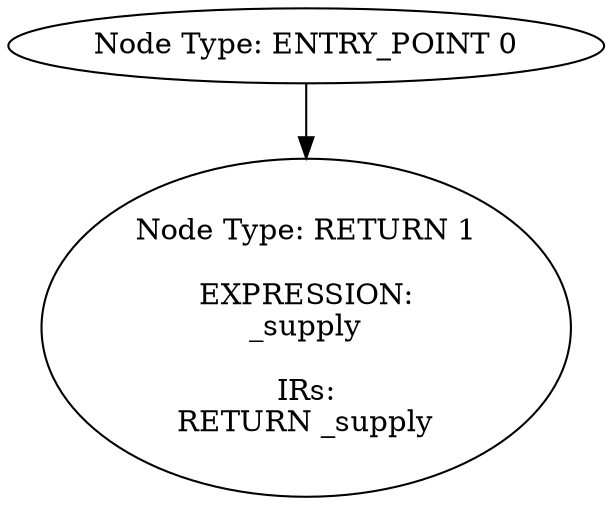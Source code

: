 digraph{
0[label="Node Type: ENTRY_POINT 0
"];
0->1;
1[label="Node Type: RETURN 1

EXPRESSION:
_supply

IRs:
RETURN _supply"];
}
